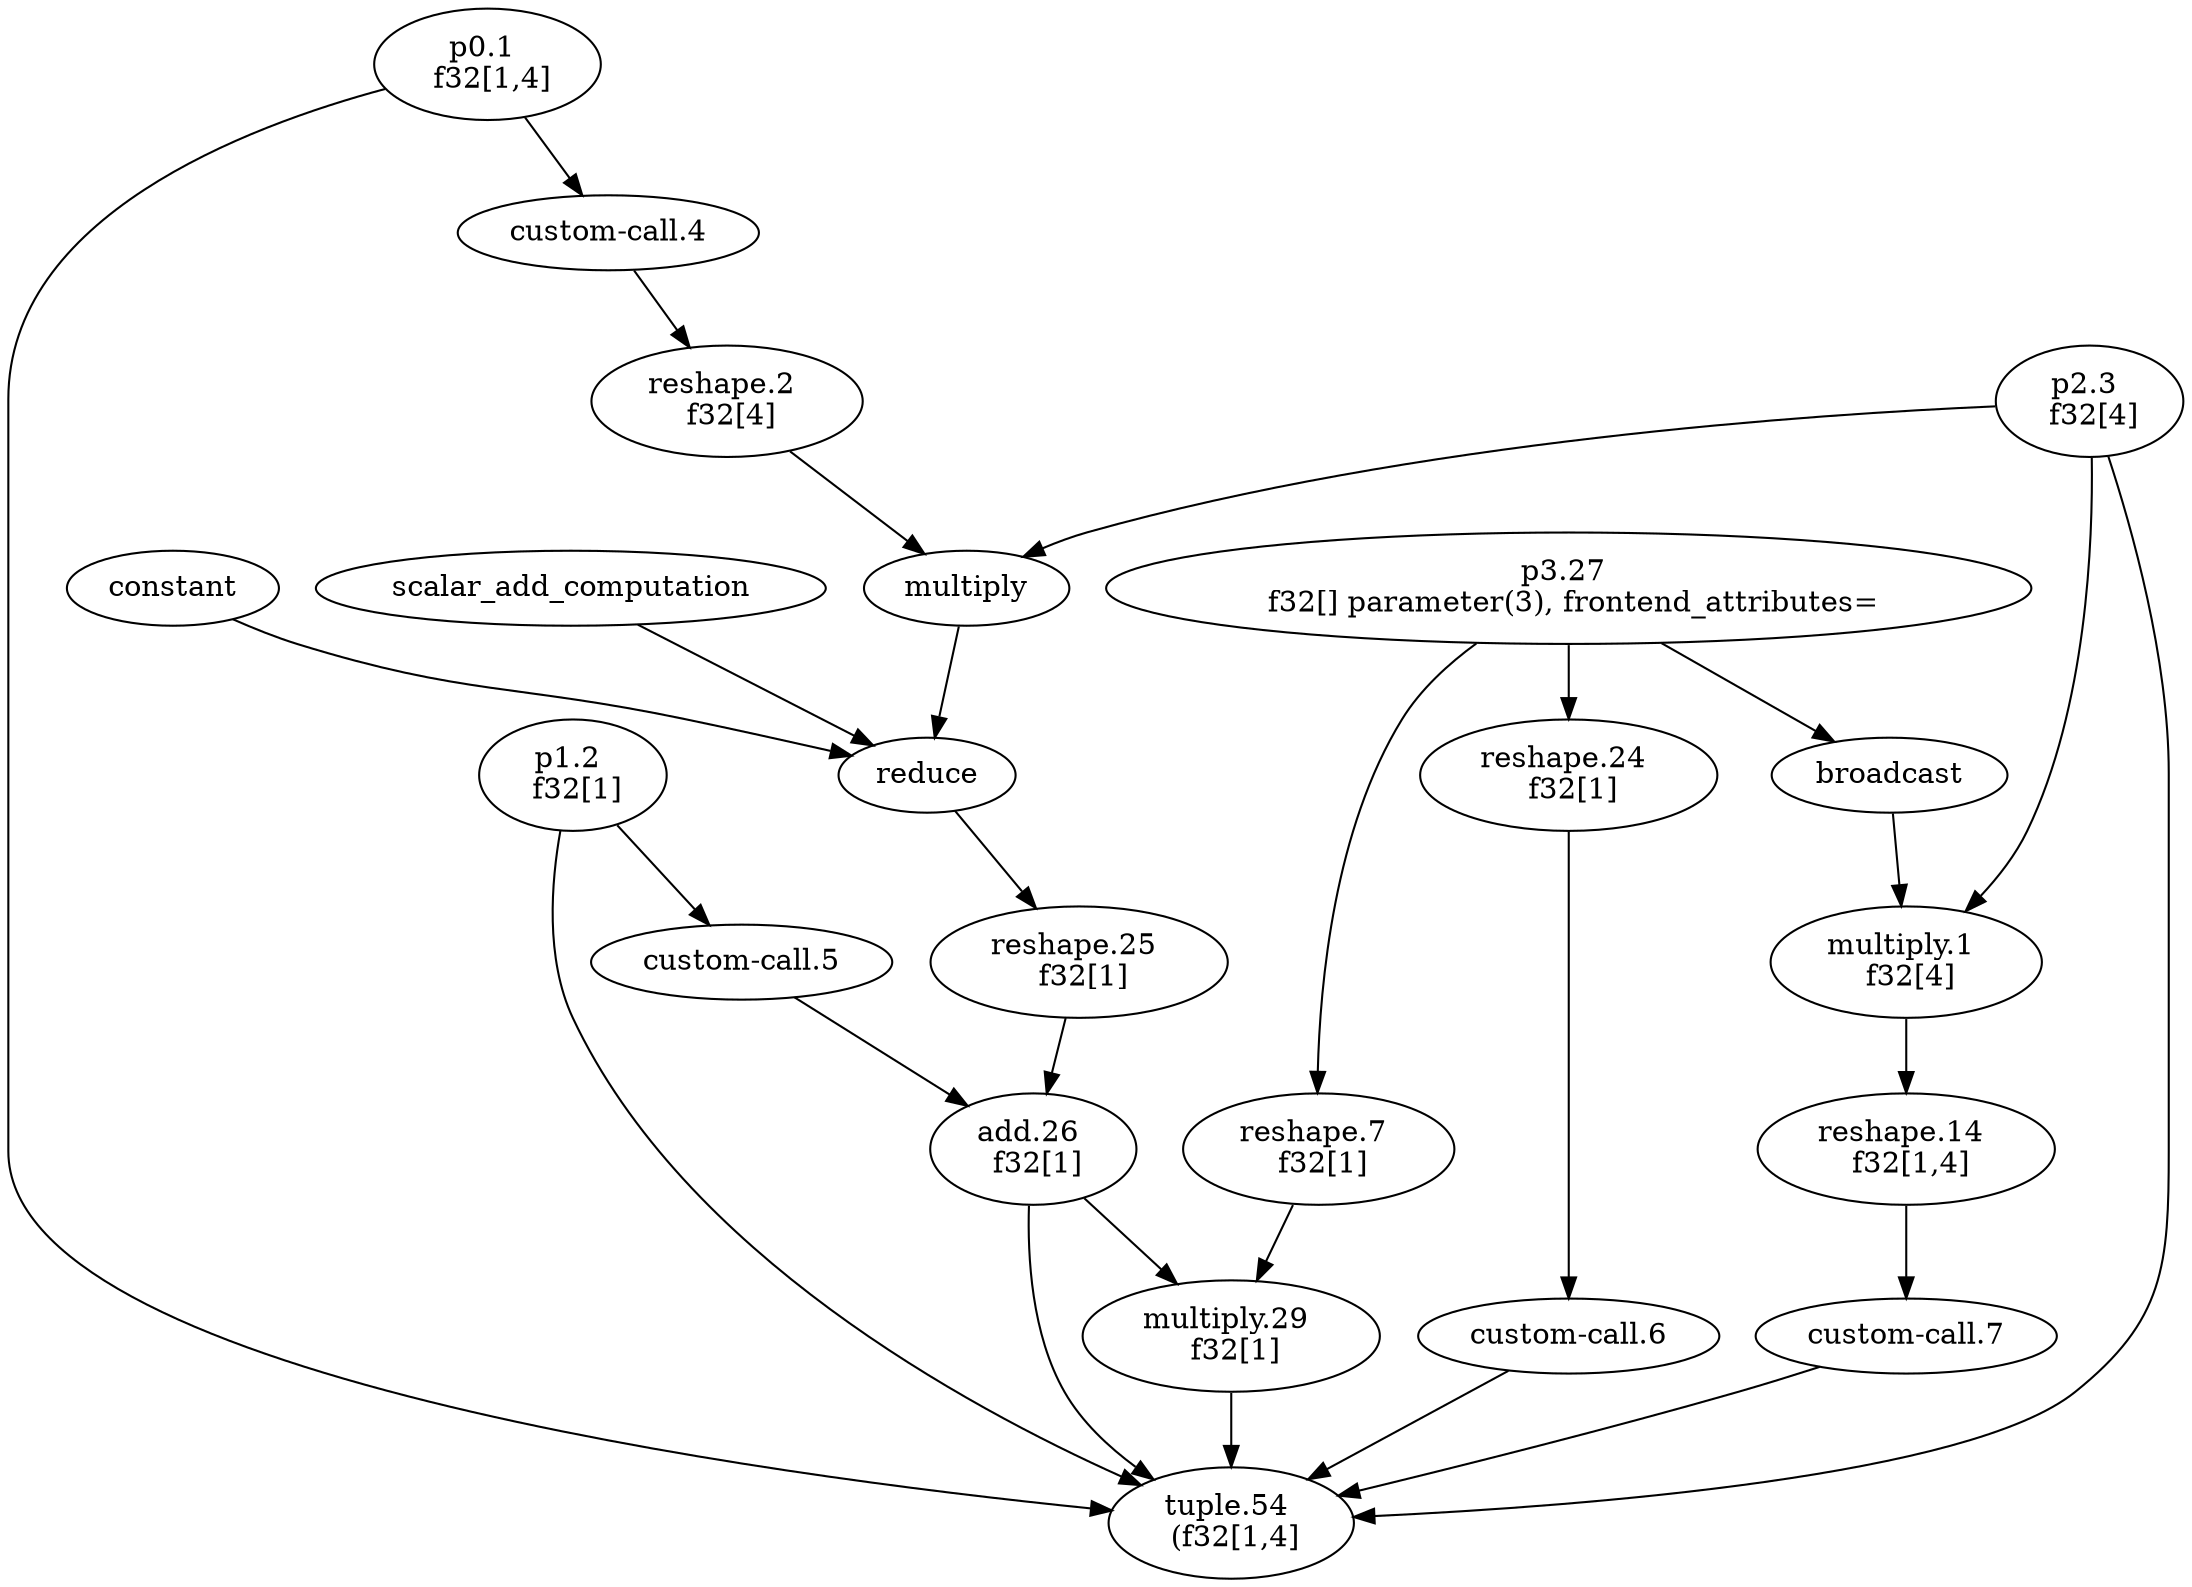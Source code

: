 digraph HloModule {
	"p0.1" [label="p0.1 \n f32[1,4]"];
	"p1.2" [label="p1.2 \n f32[1]"];
	"p2.3" [label="p2.3 \n f32[4]"];
	"reshape.2" [label="reshape.2 \n f32[4]"];
	"reshape.25" [label="reshape.25 \n f32[1]"];
	"add.26" [label="add.26 \n f32[1]"];
	"p3.27" [label="p3.27 \n f32[] parameter(3), frontend_attributes="];
	"reshape.7" [label="reshape.7 \n f32[1]"];
	"multiply.29" [label="multiply.29 \n f32[1]"];
	"reshape.24" [label="reshape.24 \n f32[1]"];
	"multiply.1" [label="multiply.1 \n f32[4]"];
	"reshape.14" [label="reshape.14 \n f32[1,4]"];
	"tuple.54" [label="tuple.54 \n (f32[1,4]"]; 
 	"p0.1" -> "custom-call.4";
	"custom-call.4" -> "reshape.2";
	"p2.3" -> "multiply";
	"reshape.2" -> "multiply";
	"multiply" -> "reduce";
	"constant" -> "reduce";
	"scalar_add_computation" -> "reduce";
	"reduce" -> "reshape.25";
	"p1.2" -> "custom-call.5";
	"reshape.25" -> "add.26";
	"custom-call.5" -> "add.26";
	"p3.27" -> "reshape.7";
	"add.26" -> "multiply.29";
	"reshape.7" -> "multiply.29";
	"p3.27" -> "reshape.24";
	"reshape.24" -> "custom-call.6";
	"p3.27" -> "broadcast";
	"p2.3" -> "multiply.1";
	"broadcast" -> "multiply.1";
	"multiply.1" -> "reshape.14";
	"reshape.14" -> "custom-call.7";
	"p0.1" -> "tuple.54";
	"p1.2" -> "tuple.54";
	"p2.3" -> "tuple.54";
	"add.26" -> "tuple.54";
	"multiply.29" -> "tuple.54";
	"custom-call.6" -> "tuple.54";
	"custom-call.7" -> "tuple.54";
}